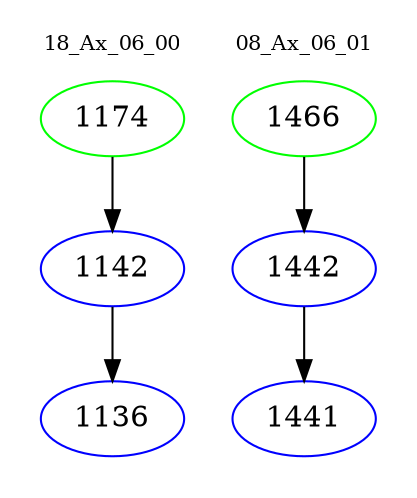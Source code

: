 digraph{
subgraph cluster_0 {
color = white
label = "18_Ax_06_00";
fontsize=10;
T0_1174 [label="1174", color="green"]
T0_1174 -> T0_1142 [color="black"]
T0_1142 [label="1142", color="blue"]
T0_1142 -> T0_1136 [color="black"]
T0_1136 [label="1136", color="blue"]
}
subgraph cluster_1 {
color = white
label = "08_Ax_06_01";
fontsize=10;
T1_1466 [label="1466", color="green"]
T1_1466 -> T1_1442 [color="black"]
T1_1442 [label="1442", color="blue"]
T1_1442 -> T1_1441 [color="black"]
T1_1441 [label="1441", color="blue"]
}
}
